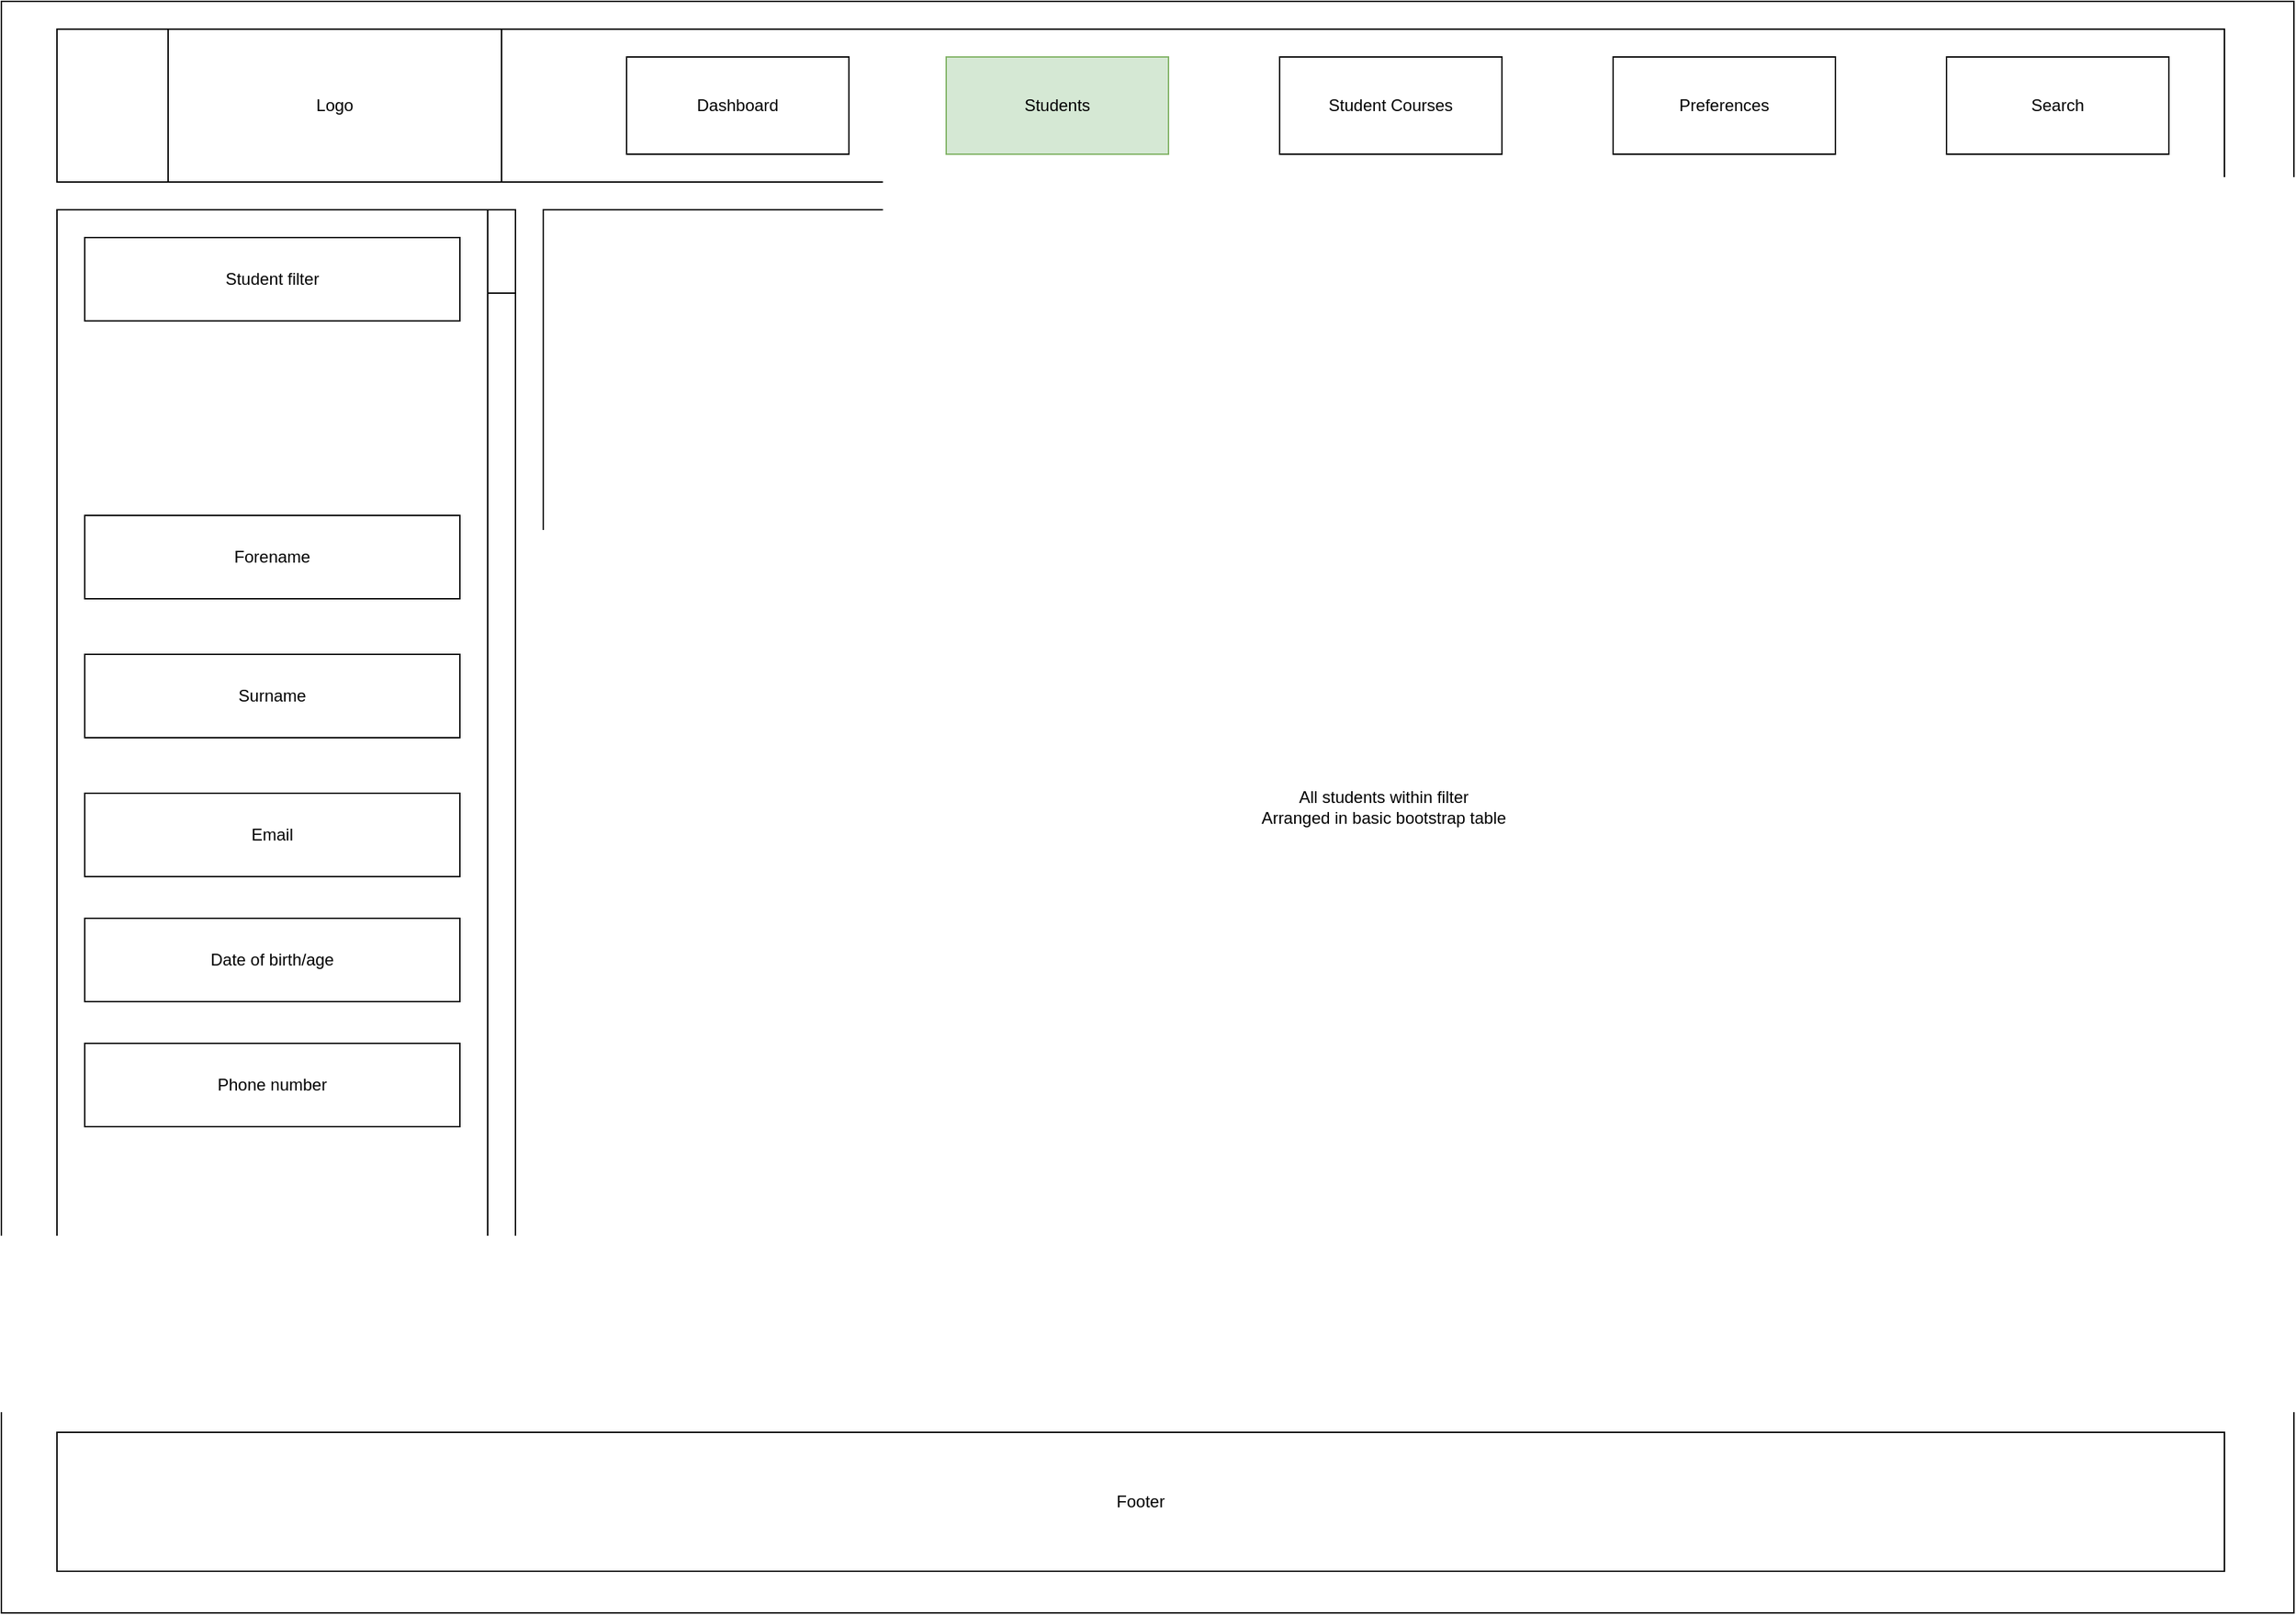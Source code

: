 <mxfile version="16.6.1" type="device"><diagram id="OrgEDOWVm3o3XPVBHuJ1" name="Page-1"><mxGraphModel dx="2370" dy="1333" grid="1" gridSize="10" guides="1" tooltips="1" connect="1" arrows="1" fold="1" page="1" pageScale="1" pageWidth="827" pageHeight="1169" math="0" shadow="0"><root><mxCell id="0"/><mxCell id="1" parent="0"/><mxCell id="_9oyGD9QVuaEMgD_tC2u-1" value="" style="rounded=0;whiteSpace=wrap;html=1;" vertex="1" parent="1"><mxGeometry width="1650" height="1160" as="geometry"/></mxCell><mxCell id="_9oyGD9QVuaEMgD_tC2u-2" value="" style="rounded=0;whiteSpace=wrap;html=1;" vertex="1" parent="1"><mxGeometry x="40" y="20" width="1560" height="110" as="geometry"/></mxCell><mxCell id="_9oyGD9QVuaEMgD_tC2u-3" value="Logo" style="rounded=0;whiteSpace=wrap;html=1;" vertex="1" parent="1"><mxGeometry x="120" y="20" width="240" height="110" as="geometry"/></mxCell><mxCell id="_9oyGD9QVuaEMgD_tC2u-4" value="Students" style="rounded=0;whiteSpace=wrap;html=1;fillColor=#d5e8d4;strokeColor=#82b366;" vertex="1" parent="1"><mxGeometry x="680" y="40" width="160" height="70" as="geometry"/></mxCell><mxCell id="_9oyGD9QVuaEMgD_tC2u-5" value="Search" style="rounded=0;whiteSpace=wrap;html=1;" vertex="1" parent="1"><mxGeometry x="1400" y="40" width="160" height="70" as="geometry"/></mxCell><mxCell id="_9oyGD9QVuaEMgD_tC2u-6" value="Preferences" style="rounded=0;whiteSpace=wrap;html=1;" vertex="1" parent="1"><mxGeometry x="1160" y="40" width="160" height="70" as="geometry"/></mxCell><mxCell id="_9oyGD9QVuaEMgD_tC2u-7" value="Student Courses" style="rounded=0;whiteSpace=wrap;html=1;" vertex="1" parent="1"><mxGeometry x="920" y="40" width="160" height="70" as="geometry"/></mxCell><mxCell id="_9oyGD9QVuaEMgD_tC2u-8" value="Footer" style="rounded=0;whiteSpace=wrap;html=1;" vertex="1" parent="1"><mxGeometry x="40" y="1030" width="1560" height="100" as="geometry"/></mxCell><mxCell id="_9oyGD9QVuaEMgD_tC2u-9" value="Dashboard" style="rounded=0;whiteSpace=wrap;html=1;" vertex="1" parent="1"><mxGeometry x="450" y="40" width="160" height="70" as="geometry"/></mxCell><mxCell id="_9oyGD9QVuaEMgD_tC2u-10" value="All students within filter&lt;br&gt;Arranged in basic bootstrap table" style="rounded=0;whiteSpace=wrap;html=1;" vertex="1" parent="1"><mxGeometry x="390" y="150" width="1210" height="860" as="geometry"/></mxCell><mxCell id="_9oyGD9QVuaEMgD_tC2u-11" value="" style="rounded=0;whiteSpace=wrap;html=1;" vertex="1" parent="1"><mxGeometry x="40" y="150" width="330" height="860" as="geometry"/></mxCell><mxCell id="_9oyGD9QVuaEMgD_tC2u-12" value="" style="rounded=0;whiteSpace=wrap;html=1;" vertex="1" parent="1"><mxGeometry x="350" y="150" width="20" height="860" as="geometry"/></mxCell><mxCell id="_9oyGD9QVuaEMgD_tC2u-13" value="" style="rounded=0;whiteSpace=wrap;html=1;" vertex="1" parent="1"><mxGeometry x="350" y="150" width="20" height="60" as="geometry"/></mxCell><mxCell id="_9oyGD9QVuaEMgD_tC2u-14" value="Student filter" style="rounded=0;whiteSpace=wrap;html=1;" vertex="1" parent="1"><mxGeometry x="60" y="170" width="270" height="60" as="geometry"/></mxCell><mxCell id="_9oyGD9QVuaEMgD_tC2u-15" value="Date of birth/age" style="rounded=0;whiteSpace=wrap;html=1;" vertex="1" parent="1"><mxGeometry x="60" y="660" width="270" height="60" as="geometry"/></mxCell><mxCell id="_9oyGD9QVuaEMgD_tC2u-16" value="Forename" style="rounded=0;whiteSpace=wrap;html=1;" vertex="1" parent="1"><mxGeometry x="60" y="370" width="270" height="60" as="geometry"/></mxCell><mxCell id="_9oyGD9QVuaEMgD_tC2u-17" value="Surname" style="rounded=0;whiteSpace=wrap;html=1;" vertex="1" parent="1"><mxGeometry x="60" y="470" width="270" height="60" as="geometry"/></mxCell><mxCell id="_9oyGD9QVuaEMgD_tC2u-18" value="Email" style="rounded=0;whiteSpace=wrap;html=1;" vertex="1" parent="1"><mxGeometry x="60" y="570" width="270" height="60" as="geometry"/></mxCell><mxCell id="_9oyGD9QVuaEMgD_tC2u-22" value="Phone number" style="rounded=0;whiteSpace=wrap;html=1;" vertex="1" parent="1"><mxGeometry x="60" y="750" width="270" height="60" as="geometry"/></mxCell></root></mxGraphModel></diagram></mxfile>